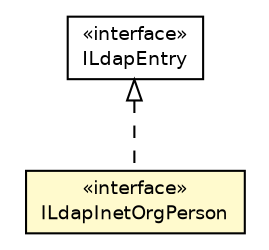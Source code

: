 #!/usr/local/bin/dot
#
# Class diagram 
# Generated by UmlGraph version 4.6 (http://www.spinellis.gr/sw/umlgraph)
#

digraph G {
	edge [fontname="Helvetica",fontsize=10,labelfontname="Helvetica",labelfontsize=10];
	node [fontname="Helvetica",fontsize=10,shape=plaintext];
	// ca.tnt.ldaputils.ILdapEntry
	c499 [label=<<table border="0" cellborder="1" cellspacing="0" cellpadding="2" port="p" href="./ILdapEntry.html">
		<tr><td><table border="0" cellspacing="0" cellpadding="1">
			<tr><td> &laquo;interface&raquo; </td></tr>
			<tr><td> ILdapEntry </td></tr>
		</table></td></tr>
		</table>>, fontname="Helvetica", fontcolor="black", fontsize=9.0];
	// ca.tnt.ldaputils.ILdapInetOrgPerson
	c505 [label=<<table border="0" cellborder="1" cellspacing="0" cellpadding="2" port="p" bgcolor="lemonChiffon" href="./ILdapInetOrgPerson.html">
		<tr><td><table border="0" cellspacing="0" cellpadding="1">
			<tr><td> &laquo;interface&raquo; </td></tr>
			<tr><td> ILdapInetOrgPerson </td></tr>
		</table></td></tr>
		</table>>, fontname="Helvetica", fontcolor="black", fontsize=9.0];
	//ca.tnt.ldaputils.ILdapInetOrgPerson implements ca.tnt.ldaputils.ILdapEntry
	c499:p -> c505:p [dir=back,arrowtail=empty,style=dashed];
}

